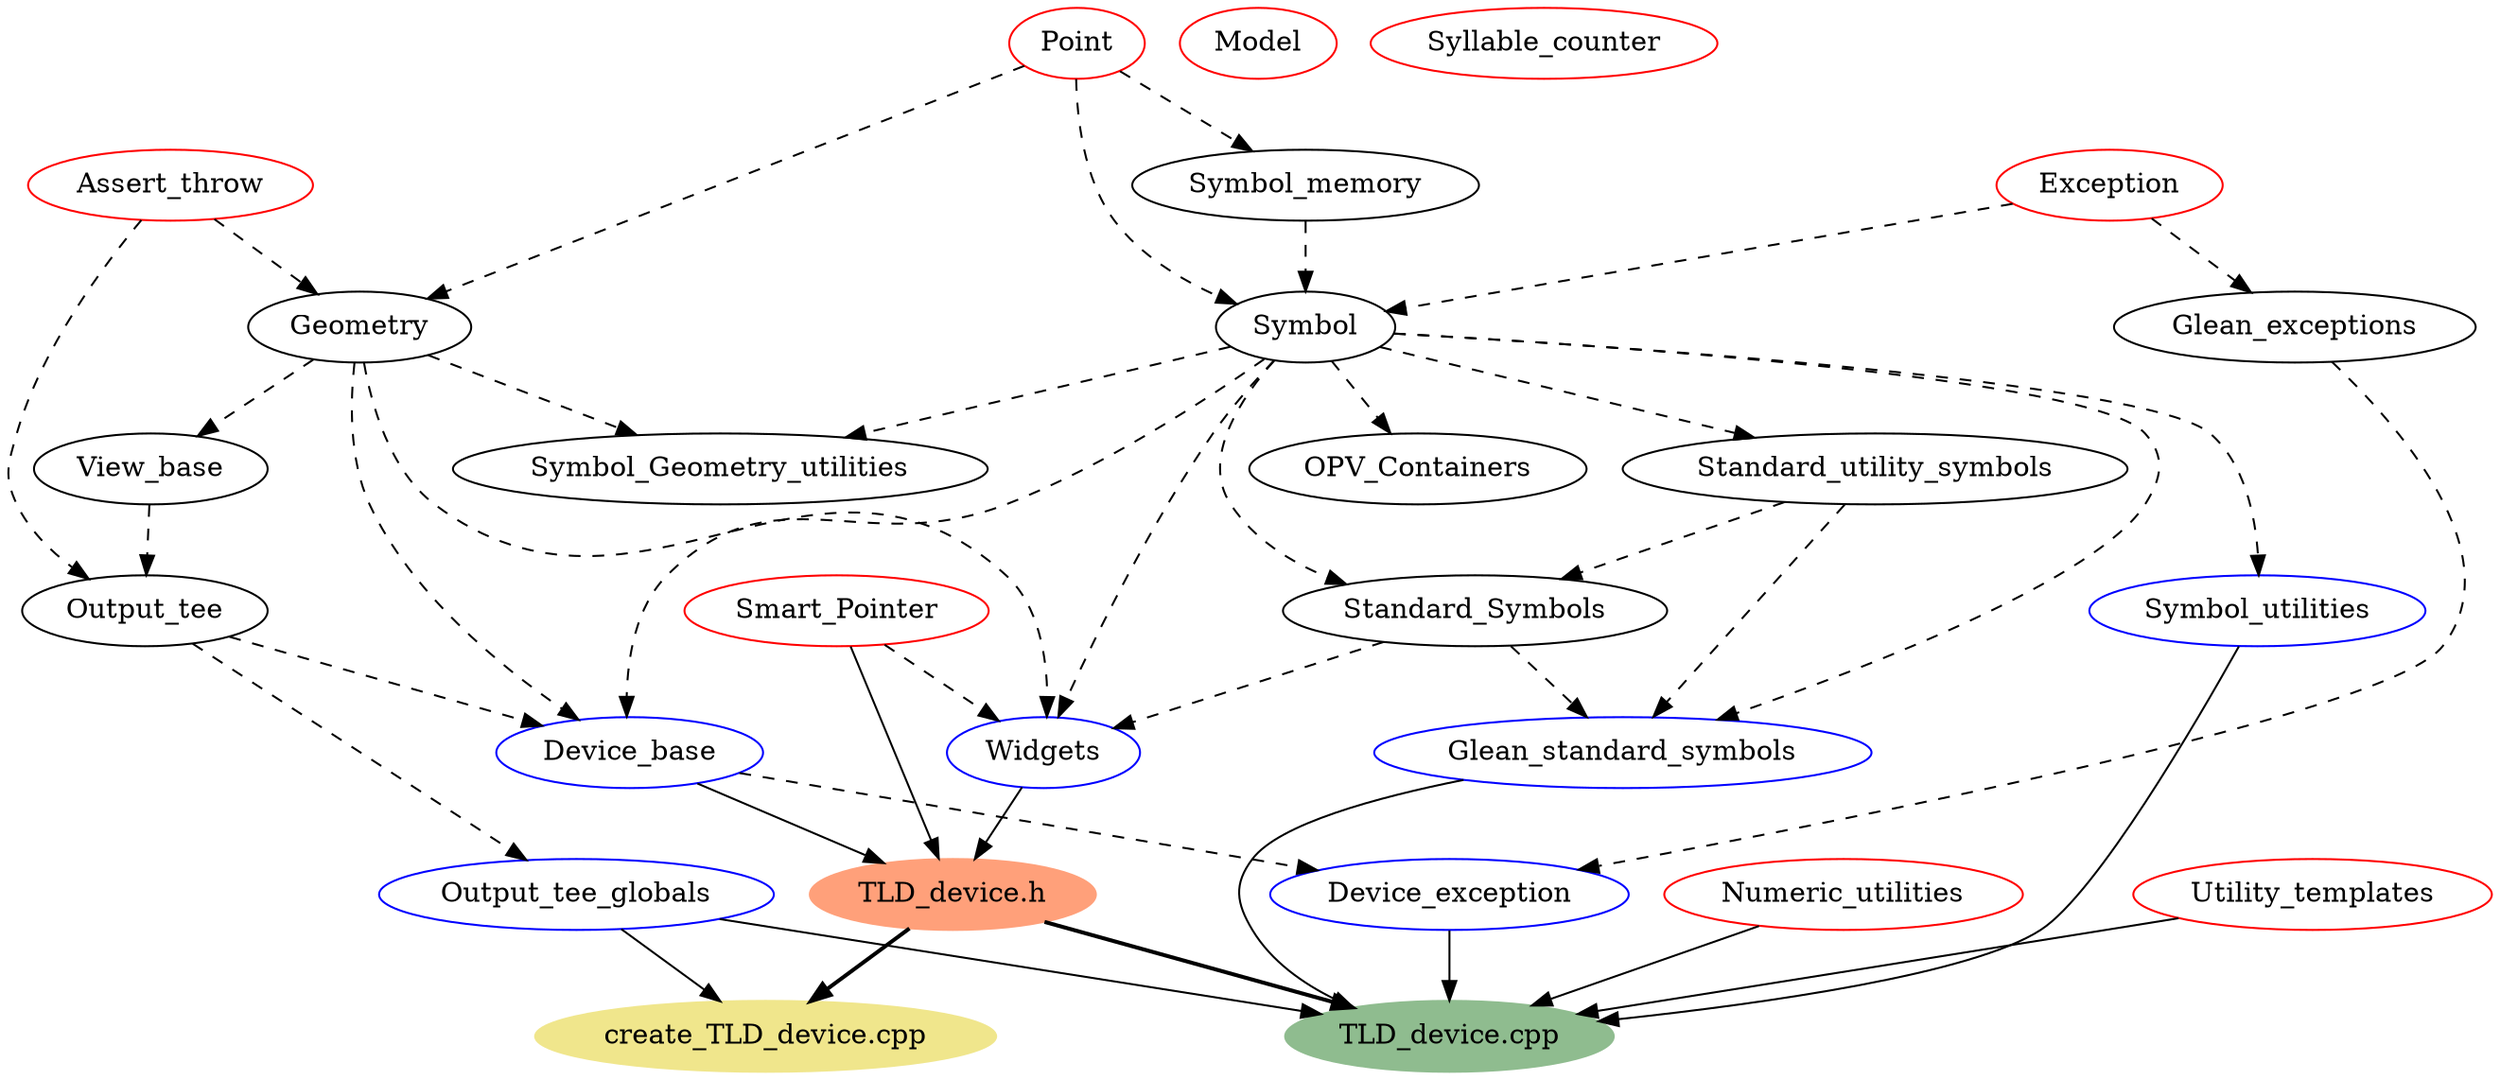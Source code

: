 /** 

Created: 2013 April 30
Last modified: 2013 April 30 

# UML diagram for the code dependencies of GLEAN 

# Red nodes are the starting nodes. (They are the base, and do not inherit from anything else.)
# Coloured nodes are representative of the actual device. 

# Bold edges are interdependencies. 
# Non-dashed lines are what the device inherits. 
# Dashed lines are interdependencies within the GLEAN class library. 

## Non-essential colouring
Blue nodes have been used to highlight the ones inherited by the device. 
## 

**/ 


digraph glean_uml{ 

	Assert_throw [color=red]; 


	Symbol -> Device_base [style="dashed"]; 
	Geometry -> Device_base [style="dashed"]; 
	Output_tee -> Device_base [style="dashed"];

	Glean_exceptions -> Device_exception [style="dashed"]; 
	Device_base -> Device_exception [style="dashed"]; 

	Exception [color=red]; 


	Point -> Geometry [style="dashed"]; 
	Assert_throw -> Geometry [style="dashed"]; 

	Exception -> Glean_exceptions [style="dashed"]; 

	Symbol -> Glean_standard_symbols [style="dashed"]; 
	Standard_Symbols -> Glean_standard_symbols [style="dashed"]; 
	Standard_utility_symbols -> Glean_standard_symbols [style="dashed"]; 

	Model [color=red]; 

	Numeric_utilities [color=red]; 

	Symbol -> OPV_Containers [style="dashed"]; 
	
	Output_tee -> Output_tee_globals [style="dashed"]; 

	View_base -> Output_tee [style="dashed"]; 
	Assert_throw -> Output_tee [style="dashed"]; 


	Point [color=red]; 
	
	Smart_Pointer [color=red]; 

	Symbol -> Standard_Symbols [style="dashed"]; 
	Standard_utility_symbols -> Standard_Symbols [style="dashed"]; 

	Symbol -> Standard_utility_symbols [style="dashed"]; 

	Syllable_counter [color=red]; 

	Symbol -> Symbol_Geometry_utilities [style="dashed"]; 
	Geometry -> Symbol_Geometry_utilities [style="dashed"]; 

	Point -> Symbol_memory [style="dashed"]; 

	Symbol -> Symbol_utilities [style="dashed"];


	Point -> Symbol [style="dashed"];
	Exception -> Symbol [style="dashed"];
	Symbol_memory -> Symbol [style="dashed"]; 


	Utility_templates [color=red]; 



	Geometry -> View_base [style="dashed"]; 

	Symbol -> Widgets [style="dashed"]; 
	Geometry -> Widgets [style="dashed"]; 
	Smart_Pointer -> Widgets [style="dashed"]; 
	Standard_Symbols -> Widgets [style="dashed"]; 


	Output_tee_globals [color=blue];
	Device_base [color = blue]; 
	Widgets [color=blue]; 
	Device_exception [color=blue]; 
	Symbol_utilities [color=blue]; 
	Glean_standard_symbols [color=blue]; 

// Definitions of the of the example code TLD_device.h and cpp 
	a[color = "#FFA07A", style = filled, label="TLD_device.h"];
	b[color = "#8FBC8F", style = filled, label="TLD_device.cpp"]; 
	c[color = "#F0E68C", style = filled, label="create_TLD_device.cpp"];


	Device_base -> a; 
	Smart_Pointer -> a; 
	Widgets -> a;  

	Device_exception -> b; 
	Glean_standard_symbols -> b; 
	Output_tee_globals -> b; 
	Utility_templates -> b; 
	Numeric_utilities -> b; 
	Symbol_utilities -> b; 

	Output_tee_globals -> c; 
	a -> c [style="bold"];
	a -> b [style="bold"];  

}